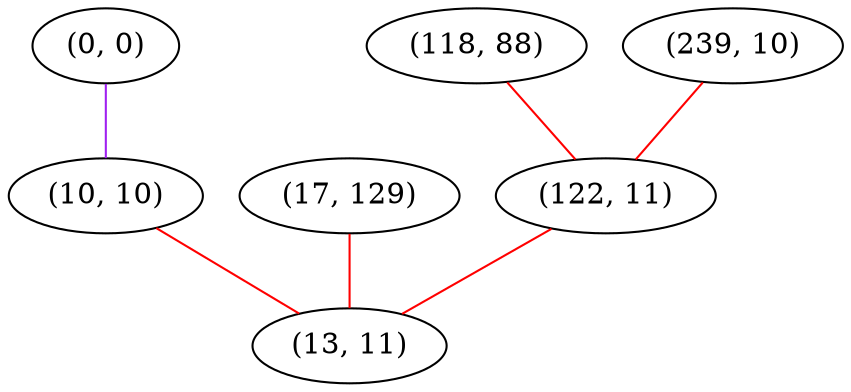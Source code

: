 graph "" {
"(0, 0)";
"(118, 88)";
"(10, 10)";
"(17, 129)";
"(239, 10)";
"(122, 11)";
"(13, 11)";
"(0, 0)" -- "(10, 10)"  [color=purple, key=0, weight=4];
"(118, 88)" -- "(122, 11)"  [color=red, key=0, weight=1];
"(10, 10)" -- "(13, 11)"  [color=red, key=0, weight=1];
"(17, 129)" -- "(13, 11)"  [color=red, key=0, weight=1];
"(239, 10)" -- "(122, 11)"  [color=red, key=0, weight=1];
"(122, 11)" -- "(13, 11)"  [color=red, key=0, weight=1];
}
